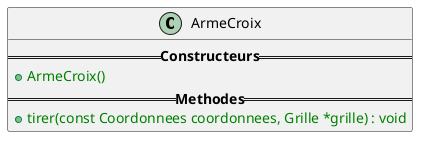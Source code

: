 @startuml
class ArmeCroix{
    ==<b>Constructeurs</b>==
        +<color:green>ArmeCroix()</color>
    ==<b>Methodes</b>==
        +<color:green>tirer(const Coordonnees coordonnees, Grille *grille) : void</color>
}
@enduml
'6a1efb45bb6bd3ab92a58e476983cc9e  src/ArmeCroix.hpp
'394b59976e2c9f18ab0940cc10a9fd06  src/ArmeCroix.cpp
